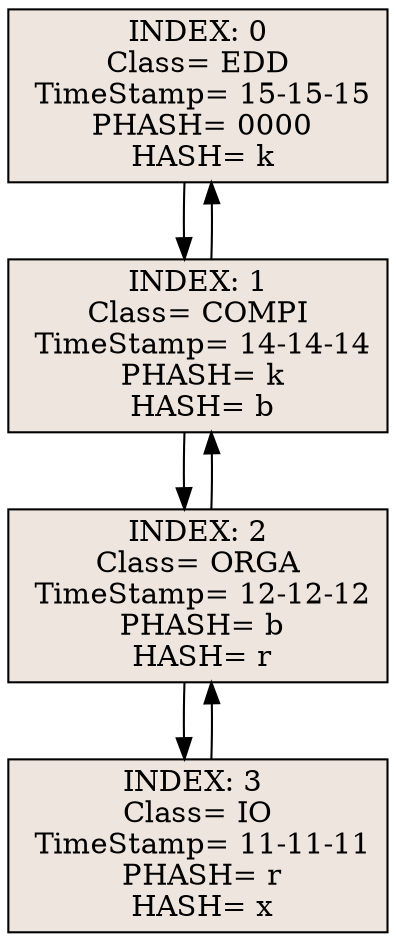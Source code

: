 digraph G { 
3285461[shape=record, style=filled, fillcolor=seashell2,label="INDEX: 0&#92;n Class= EDD &#92;n TimeStamp= 15-15-15&#92;n PHASH= 0000&#92;n HASH= k"];
3285461->3285467
3285467->3285461
3285467[shape=record, style=filled, fillcolor=seashell2,label="INDEX: 1&#92;n Class= COMPI &#92;n TimeStamp= 14-14-14&#92;n PHASH= k&#92;n HASH= b"];
3285467->3389169
3389169->3285467
3389169[shape=record, style=filled, fillcolor=seashell2,label="INDEX: 2&#92;n Class= ORGA &#92;n TimeStamp= 12-12-12&#92;n PHASH= b&#92;n HASH= r"];
3389169->3389173
3389173->3389169
3389173[shape=record, style=filled, fillcolor=seashell2,label="INDEX: 3 &#92;n Class= IO &#92;n TimeStamp= 11-11-11&#92;n PHASH= r&#92;n HASH= x"];
}
